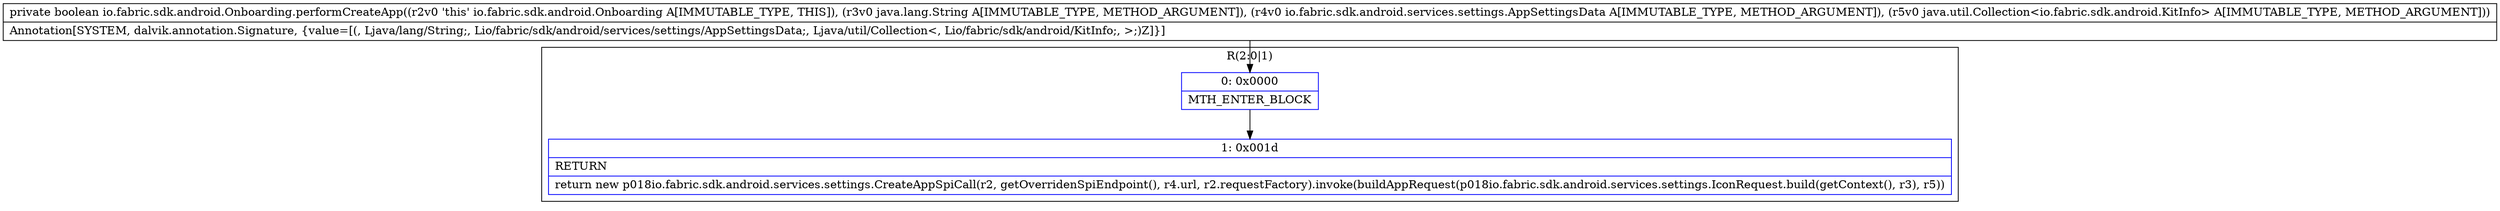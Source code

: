 digraph "CFG forio.fabric.sdk.android.Onboarding.performCreateApp(Ljava\/lang\/String;Lio\/fabric\/sdk\/android\/services\/settings\/AppSettingsData;Ljava\/util\/Collection;)Z" {
subgraph cluster_Region_2001762505 {
label = "R(2:0|1)";
node [shape=record,color=blue];
Node_0 [shape=record,label="{0\:\ 0x0000|MTH_ENTER_BLOCK\l}"];
Node_1 [shape=record,label="{1\:\ 0x001d|RETURN\l|return new p018io.fabric.sdk.android.services.settings.CreateAppSpiCall(r2, getOverridenSpiEndpoint(), r4.url, r2.requestFactory).invoke(buildAppRequest(p018io.fabric.sdk.android.services.settings.IconRequest.build(getContext(), r3), r5))\l}"];
}
MethodNode[shape=record,label="{private boolean io.fabric.sdk.android.Onboarding.performCreateApp((r2v0 'this' io.fabric.sdk.android.Onboarding A[IMMUTABLE_TYPE, THIS]), (r3v0 java.lang.String A[IMMUTABLE_TYPE, METHOD_ARGUMENT]), (r4v0 io.fabric.sdk.android.services.settings.AppSettingsData A[IMMUTABLE_TYPE, METHOD_ARGUMENT]), (r5v0 java.util.Collection\<io.fabric.sdk.android.KitInfo\> A[IMMUTABLE_TYPE, METHOD_ARGUMENT]))  | Annotation[SYSTEM, dalvik.annotation.Signature, \{value=[(, Ljava\/lang\/String;, Lio\/fabric\/sdk\/android\/services\/settings\/AppSettingsData;, Ljava\/util\/Collection\<, Lio\/fabric\/sdk\/android\/KitInfo;, \>;)Z]\}]\l}"];
MethodNode -> Node_0;
Node_0 -> Node_1;
}

